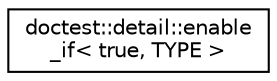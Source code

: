 digraph "Graphical Class Hierarchy"
{
 // LATEX_PDF_SIZE
  edge [fontname="Helvetica",fontsize="10",labelfontname="Helvetica",labelfontsize="10"];
  node [fontname="Helvetica",fontsize="10",shape=record];
  rankdir="LR";
  Node0 [label="doctest::detail::enable\l_if\< true, TYPE \>",height=0.2,width=0.4,color="black", fillcolor="white", style="filled",URL="$structdoctest_1_1detail_1_1enable__if_3_01true_00_01_t_y_p_e_01_4.html",tooltip=" "];
}
